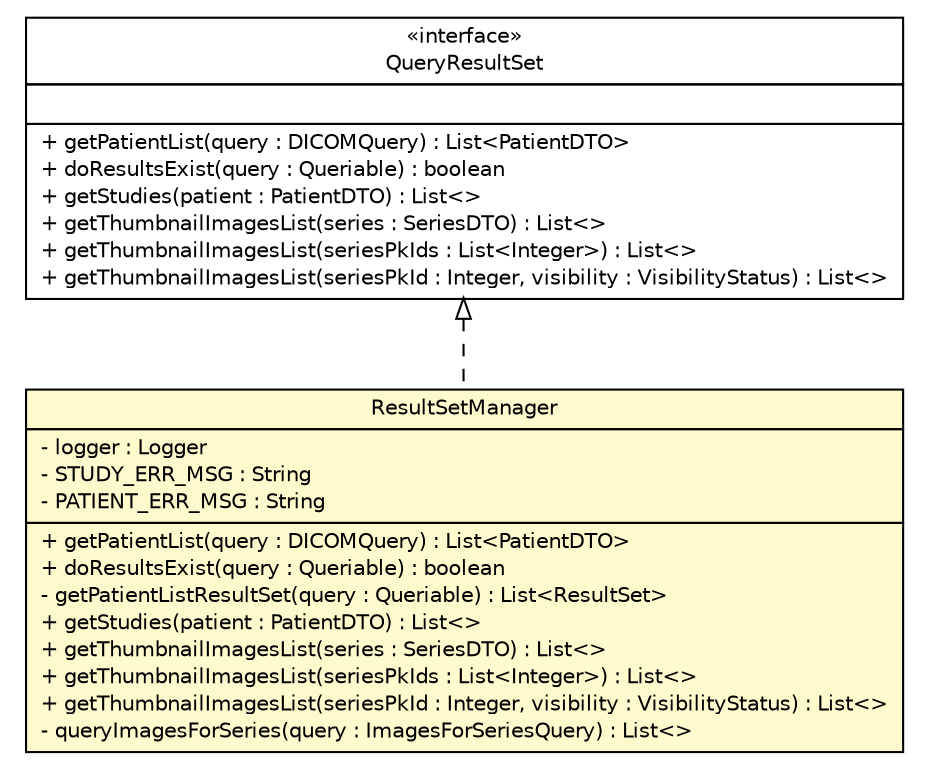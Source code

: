 #!/usr/local/bin/dot
#
# Class diagram 
# Generated by UmlGraph version 4.8 (http://www.spinellis.gr/sw/umlgraph)
#

digraph G {
	edge [fontname="Helvetica",fontsize=10,labelfontname="Helvetica",labelfontsize=10];
	node [fontname="Helvetica",fontsize=10,shape=plaintext];
	// gov.nih.nci.ncia.resultset.QueryResultSet
	c53976 [label=<<table border="0" cellborder="1" cellspacing="0" cellpadding="2" port="p" href="./QueryResultSet.html">
		<tr><td><table border="0" cellspacing="0" cellpadding="1">
			<tr><td> &laquo;interface&raquo; </td></tr>
			<tr><td> QueryResultSet </td></tr>
		</table></td></tr>
		<tr><td><table border="0" cellspacing="0" cellpadding="1">
			<tr><td align="left">  </td></tr>
		</table></td></tr>
		<tr><td><table border="0" cellspacing="0" cellpadding="1">
			<tr><td align="left"> + getPatientList(query : DICOMQuery) : List&lt;PatientDTO&gt; </td></tr>
			<tr><td align="left"> + doResultsExist(query : Queriable) : boolean </td></tr>
			<tr><td align="left"> + getStudies(patient : PatientDTO) : List&lt;&gt; </td></tr>
			<tr><td align="left"> + getThumbnailImagesList(series : SeriesDTO) : List&lt;&gt; </td></tr>
			<tr><td align="left"> + getThumbnailImagesList(seriesPkIds : List&lt;Integer&gt;) : List&lt;&gt; </td></tr>
			<tr><td align="left"> + getThumbnailImagesList(seriesPkId : Integer, visibility : VisibilityStatus) : List&lt;&gt; </td></tr>
		</table></td></tr>
		</table>>, fontname="Helvetica", fontcolor="black", fontsize=10.0];
	// gov.nih.nci.ncia.resultset.ResultSetManager
	c53980 [label=<<table border="0" cellborder="1" cellspacing="0" cellpadding="2" port="p" bgcolor="lemonChiffon" href="./ResultSetManager.html">
		<tr><td><table border="0" cellspacing="0" cellpadding="1">
			<tr><td> ResultSetManager </td></tr>
		</table></td></tr>
		<tr><td><table border="0" cellspacing="0" cellpadding="1">
			<tr><td align="left"> - logger : Logger </td></tr>
			<tr><td align="left"> - STUDY_ERR_MSG : String </td></tr>
			<tr><td align="left"> - PATIENT_ERR_MSG : String </td></tr>
		</table></td></tr>
		<tr><td><table border="0" cellspacing="0" cellpadding="1">
			<tr><td align="left"> + getPatientList(query : DICOMQuery) : List&lt;PatientDTO&gt; </td></tr>
			<tr><td align="left"> + doResultsExist(query : Queriable) : boolean </td></tr>
			<tr><td align="left"> - getPatientListResultSet(query : Queriable) : List&lt;ResultSet&gt; </td></tr>
			<tr><td align="left"> + getStudies(patient : PatientDTO) : List&lt;&gt; </td></tr>
			<tr><td align="left"> + getThumbnailImagesList(series : SeriesDTO) : List&lt;&gt; </td></tr>
			<tr><td align="left"> + getThumbnailImagesList(seriesPkIds : List&lt;Integer&gt;) : List&lt;&gt; </td></tr>
			<tr><td align="left"> + getThumbnailImagesList(seriesPkId : Integer, visibility : VisibilityStatus) : List&lt;&gt; </td></tr>
			<tr><td align="left"> - queryImagesForSeries(query : ImagesForSeriesQuery) : List&lt;&gt; </td></tr>
		</table></td></tr>
		</table>>, fontname="Helvetica", fontcolor="black", fontsize=10.0];
	//gov.nih.nci.ncia.resultset.ResultSetManager implements gov.nih.nci.ncia.resultset.QueryResultSet
	c53976:p -> c53980:p [dir=back,arrowtail=empty,style=dashed];
}

